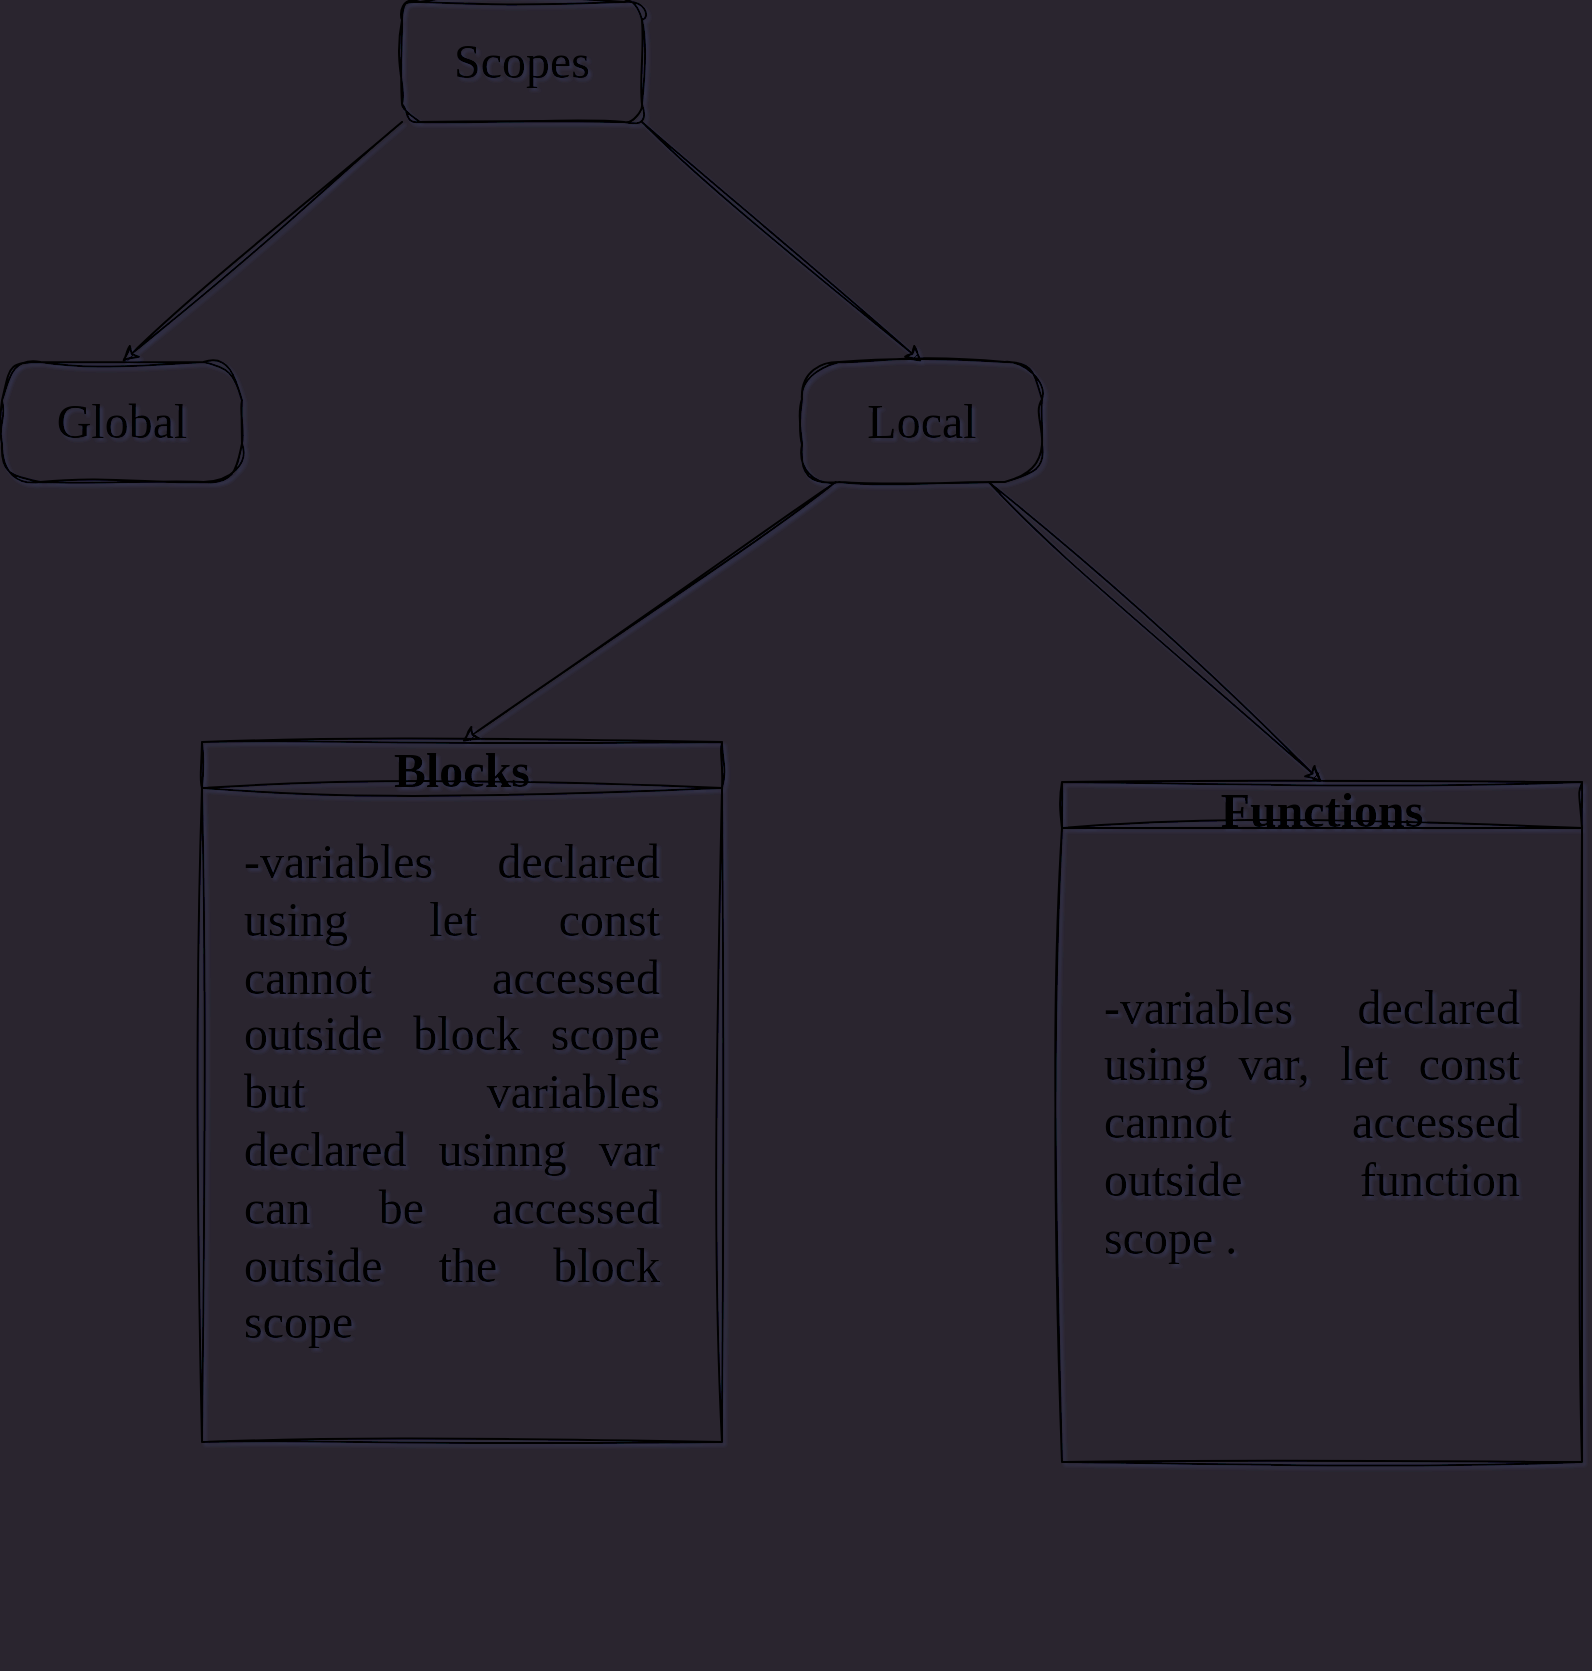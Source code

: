 <mxfile>
    <diagram id="baeHmNRg7QrXfmxBdHxk" name="Page-1">
        <mxGraphModel dx="1538" dy="1060" grid="1" gridSize="12" guides="1" tooltips="1" connect="1" arrows="1" fold="1" page="0" pageScale="1" pageWidth="1600" pageHeight="1200" background="#2a252f" math="1" shadow="1">
            <root>
                <mxCell id="0"/>
                <mxCell id="1" parent="0"/>
                <mxCell id="4" value="" style="edgeStyle=none;html=1;exitX=0;exitY=1;exitDx=0;exitDy=0;entryX=0.5;entryY=0;entryDx=0;entryDy=0;fillColor=none;sketch=1;curveFitting=1;jiggle=2;" edge="1" parent="1" source="2" target="3">
                    <mxGeometry relative="1" as="geometry"/>
                </mxCell>
                <mxCell id="8" value="" style="edgeStyle=none;html=1;exitX=1;exitY=1;exitDx=0;exitDy=0;entryX=0.5;entryY=0;entryDx=0;entryDy=0;fillColor=none;sketch=1;curveFitting=1;jiggle=2;" edge="1" parent="1" source="2" target="7">
                    <mxGeometry relative="1" as="geometry"/>
                </mxCell>
                <mxCell id="3" value="&lt;font face=&quot;Times New Roman&quot; style=&quot;font-size: 24px;&quot;&gt;Global&lt;/font&gt;" style="rounded=1;whiteSpace=wrap;html=1;arcSize=32;fillColor=none;sketch=1;curveFitting=1;jiggle=2;" vertex="1" parent="1">
                    <mxGeometry y="310" width="120" height="60" as="geometry"/>
                </mxCell>
                <mxCell id="13" value="" style="edgeStyle=none;html=1;fontFamily=Times New Roman;fontSize=24;entryX=0.5;entryY=0;entryDx=0;entryDy=0;fillColor=none;sketch=1;curveFitting=1;jiggle=2;" edge="1" parent="1" source="7" target="36">
                    <mxGeometry relative="1" as="geometry">
                        <mxPoint x="367.692" y="440" as="targetPoint"/>
                    </mxGeometry>
                </mxCell>
                <mxCell id="15" value="" style="edgeStyle=none;html=1;fontFamily=Times New Roman;fontSize=24;entryX=0.5;entryY=0;entryDx=0;entryDy=0;fillColor=none;sketch=1;curveFitting=1;jiggle=2;" edge="1" parent="1" source="7" target="43">
                    <mxGeometry relative="1" as="geometry">
                        <mxPoint x="670" y="530" as="targetPoint"/>
                    </mxGeometry>
                </mxCell>
                <mxCell id="7" value="&lt;font style=&quot;font-size: 24px;&quot; face=&quot;Times New Roman&quot;&gt;Local&lt;/font&gt;" style="whiteSpace=wrap;html=1;rounded=1;arcSize=31;fillColor=none;sketch=1;curveFitting=1;jiggle=2;" vertex="1" parent="1">
                    <mxGeometry x="400" y="310" width="120" height="60" as="geometry"/>
                </mxCell>
                <mxCell id="2" value="&lt;font style=&quot;font-size: 24px;&quot; face=&quot;Times New Roman&quot;&gt;Scopes&lt;/font&gt;" style="rounded=1;whiteSpace=wrap;html=1;fillColor=none;sketch=1;curveFitting=1;jiggle=2;" vertex="1" parent="1">
                    <mxGeometry x="200" y="130" width="120" height="60" as="geometry"/>
                </mxCell>
                <mxCell id="36" value="Blocks" style="swimlane;fontFamily=Times New Roman;fontSize=24;fillColor=none;sketch=1;curveFitting=1;jiggle=2;" vertex="1" parent="1">
                    <mxGeometry x="100" y="500" width="260" height="350" as="geometry"/>
                </mxCell>
                <mxCell id="41" value="&lt;br&gt;&lt;div style=&quot;text-align: justify;&quot;&gt;-variables declared using let const cannot accessed outside block scope but variables declared usinng var can be accessed outside the block scope&amp;nbsp;&lt;/div&gt;&lt;div style=&quot;text-align: justify;&quot;&gt;&lt;br&gt;&lt;/div&gt;" style="text;html=1;fillColor=none;align=center;verticalAlign=middle;whiteSpace=wrap;rounded=0;fontFamily=Times New Roman;fontSize=24;sketch=1;curveFitting=1;jiggle=2;" vertex="1" parent="36">
                    <mxGeometry x="20" y="-95" width="210" height="540" as="geometry"/>
                </mxCell>
                <mxCell id="43" value="Functions" style="swimlane;fontFamily=Times New Roman;fontSize=24;fillColor=none;sketch=1;curveFitting=1;jiggle=2;" vertex="1" parent="1">
                    <mxGeometry x="530" y="520" width="260" height="340" as="geometry"/>
                </mxCell>
                <mxCell id="44" value="&lt;br&gt;&lt;div style=&quot;text-align: justify;&quot;&gt;-variables declared using var, let const cannot accessed outside function scope .&lt;/div&gt;&lt;div style=&quot;text-align: justify;&quot;&gt;&lt;br&gt;&lt;/div&gt;" style="text;html=1;fillColor=none;align=center;verticalAlign=middle;whiteSpace=wrap;rounded=0;fontFamily=Times New Roman;fontSize=24;sketch=1;curveFitting=1;jiggle=2;" vertex="1" parent="43">
                    <mxGeometry x="20" y="-100" width="210" height="540" as="geometry"/>
                </mxCell>
            </root>
        </mxGraphModel>
    </diagram>
</mxfile>